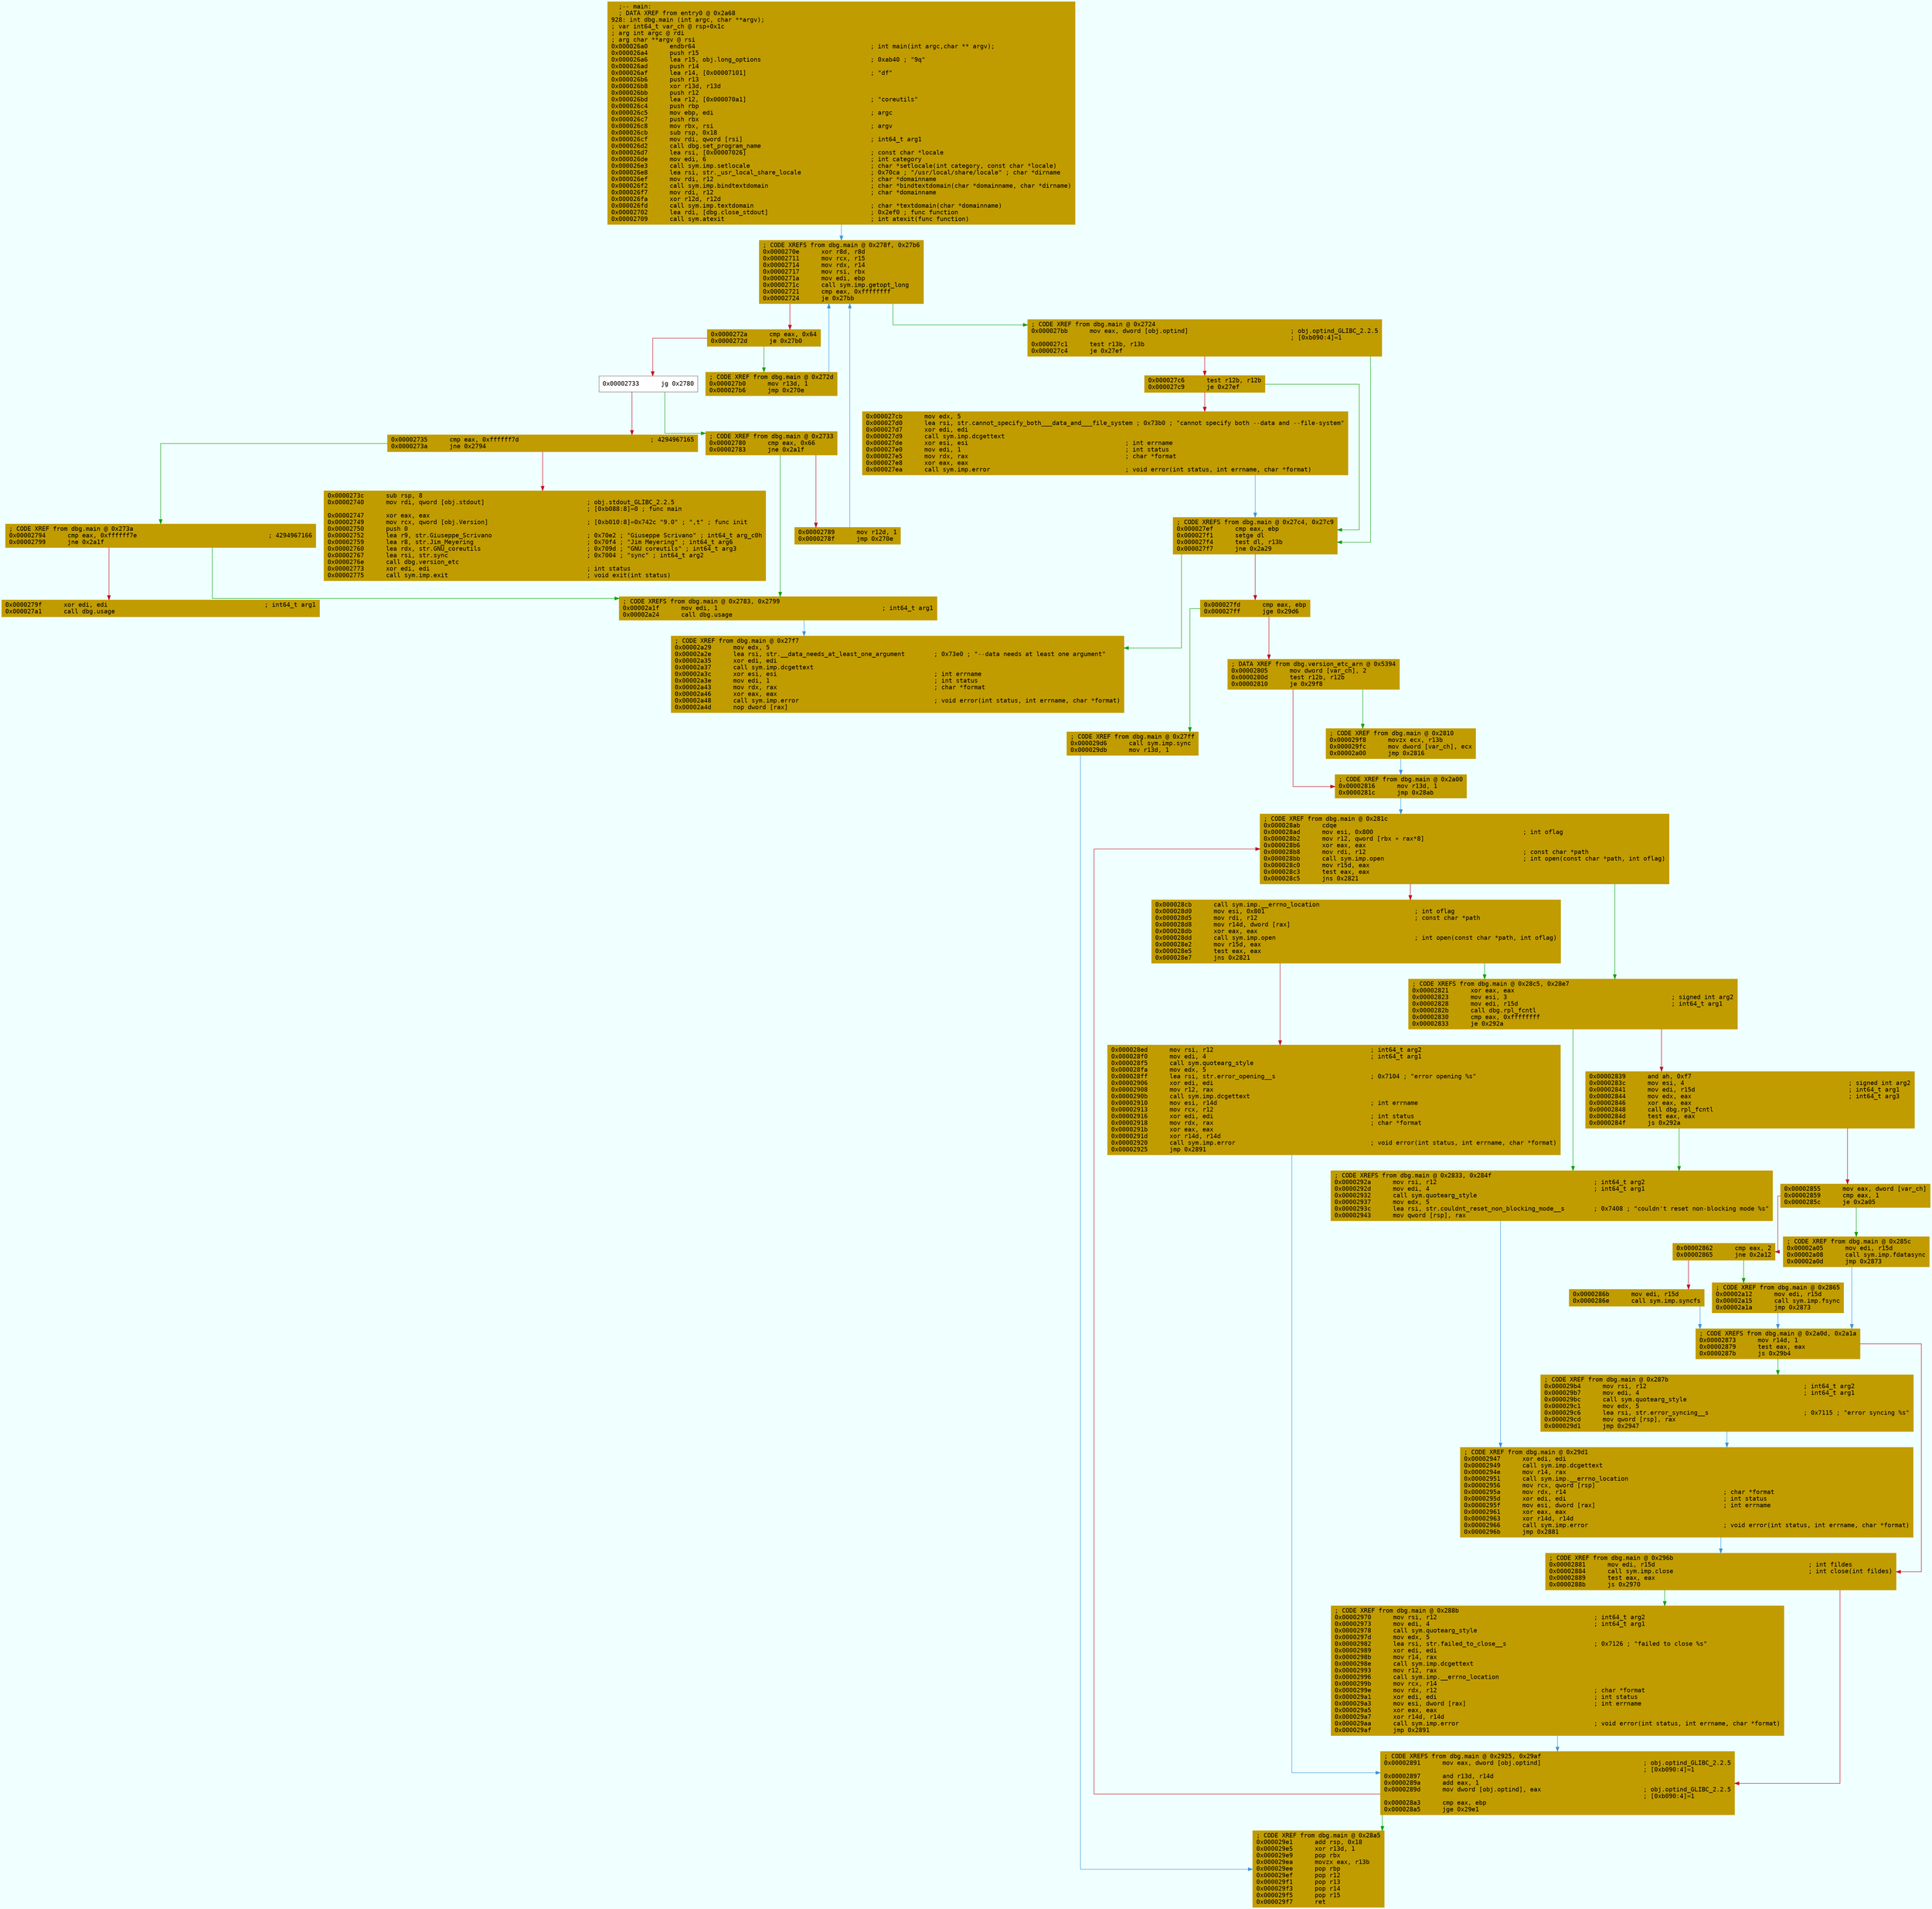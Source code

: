 digraph code {
	graph [bgcolor=azure fontsize=8 fontname="Courier" splines="ortho"];
	node [fillcolor=gray style=filled shape=box];
	edge [arrowhead="normal"];
	"0x000026a0" [URL="dbg.main/0x000026a0", fillcolor="#c19c00",color="#c19c00", fontname="Courier",label="  ;-- main:\l  ; DATA XREF from entry0 @ 0x2a68\l928: int dbg.main (int argc, char **argv);\l; var int64_t var_ch @ rsp+0x1c\l; arg int argc @ rdi\l; arg char **argv @ rsi\l0x000026a0      endbr64                                                ; int main(int argc,char ** argv);\l0x000026a4      push r15\l0x000026a6      lea r15, obj.long_options                              ; 0xab40 ; \"9q\"\l0x000026ad      push r14\l0x000026af      lea r14, [0x00007101]                                  ; \"df\"\l0x000026b6      push r13\l0x000026b8      xor r13d, r13d\l0x000026bb      push r12\l0x000026bd      lea r12, [0x000070a1]                                  ; \"coreutils\"\l0x000026c4      push rbp\l0x000026c5      mov ebp, edi                                           ; argc\l0x000026c7      push rbx\l0x000026c8      mov rbx, rsi                                           ; argv\l0x000026cb      sub rsp, 0x18\l0x000026cf      mov rdi, qword [rsi]                                   ; int64_t arg1\l0x000026d2      call dbg.set_program_name\l0x000026d7      lea rsi, [0x00007026]                                  ; const char *locale\l0x000026de      mov edi, 6                                             ; int category\l0x000026e3      call sym.imp.setlocale                                 ; char *setlocale(int category, const char *locale)\l0x000026e8      lea rsi, str._usr_local_share_locale                   ; 0x70ca ; \"/usr/local/share/locale\" ; char *dirname\l0x000026ef      mov rdi, r12                                           ; char *domainname\l0x000026f2      call sym.imp.bindtextdomain                            ; char *bindtextdomain(char *domainname, char *dirname)\l0x000026f7      mov rdi, r12                                           ; char *domainname\l0x000026fa      xor r12d, r12d\l0x000026fd      call sym.imp.textdomain                                ; char *textdomain(char *domainname)\l0x00002702      lea rdi, [dbg.close_stdout]                            ; 0x2ef0 ; func function\l0x00002709      call sym.atexit                                        ; int atexit(func function)\l"]
	"0x0000270e" [URL="dbg.main/0x0000270e", fillcolor="#c19c00",color="#c19c00", fontname="Courier",label="; CODE XREFS from dbg.main @ 0x278f, 0x27b6\l0x0000270e      xor r8d, r8d\l0x00002711      mov rcx, r15\l0x00002714      mov rdx, r14\l0x00002717      mov rsi, rbx\l0x0000271a      mov edi, ebp\l0x0000271c      call sym.imp.getopt_long\l0x00002721      cmp eax, 0xffffffff\l0x00002724      je 0x27bb\l"]
	"0x0000272a" [URL="dbg.main/0x0000272a", fillcolor="#c19c00",color="#c19c00", fontname="Courier",label="0x0000272a      cmp eax, 0x64\l0x0000272d      je 0x27b0\l"]
	"0x00002733" [URL="dbg.main/0x00002733", fillcolor="white",color="#767676", fontname="Courier",label="0x00002733      jg 0x2780\l"]
	"0x00002735" [URL="dbg.main/0x00002735", fillcolor="#c19c00",color="#c19c00", fontname="Courier",label="0x00002735      cmp eax, 0xffffff7d                                    ; 4294967165\l0x0000273a      jne 0x2794\l"]
	"0x0000273c" [URL="dbg.main/0x0000273c", fillcolor="#c19c00",color="#c19c00", fontname="Courier",label="0x0000273c      sub rsp, 8\l0x00002740      mov rdi, qword [obj.stdout]                            ; obj.stdout_GLIBC_2.2.5\l                                                                       ; [0xb088:8]=0 ; func main\l0x00002747      xor eax, eax\l0x00002749      mov rcx, qword [obj.Version]                           ; [0xb010:8]=0x742c \"9.0\" ; \",t\" ; func init\l0x00002750      push 0\l0x00002752      lea r9, str.Giuseppe_Scrivano                          ; 0x70e2 ; \"Giuseppe Scrivano\" ; int64_t arg_c0h\l0x00002759      lea r8, str.Jim_Meyering                               ; 0x70f4 ; \"Jim Meyering\" ; int64_t arg6\l0x00002760      lea rdx, str.GNU_coreutils                             ; 0x709d ; \"GNU coreutils\" ; int64_t arg3\l0x00002767      lea rsi, str.sync                                      ; 0x7004 ; \"sync\" ; int64_t arg2\l0x0000276e      call dbg.version_etc\l0x00002773      xor edi, edi                                           ; int status\l0x00002775      call sym.imp.exit                                      ; void exit(int status)\l"]
	"0x00002780" [URL="dbg.main/0x00002780", fillcolor="#c19c00",color="#c19c00", fontname="Courier",label="; CODE XREF from dbg.main @ 0x2733\l0x00002780      cmp eax, 0x66\l0x00002783      jne 0x2a1f\l"]
	"0x00002789" [URL="dbg.main/0x00002789", fillcolor="#c19c00",color="#c19c00", fontname="Courier",label="0x00002789      mov r12d, 1\l0x0000278f      jmp 0x270e\l"]
	"0x00002794" [URL="dbg.main/0x00002794", fillcolor="#c19c00",color="#c19c00", fontname="Courier",label="; CODE XREF from dbg.main @ 0x273a\l0x00002794      cmp eax, 0xffffff7e                                    ; 4294967166\l0x00002799      jne 0x2a1f\l"]
	"0x0000279f" [URL="dbg.main/0x0000279f", fillcolor="#c19c00",color="#c19c00", fontname="Courier",label="0x0000279f      xor edi, edi                                           ; int64_t arg1\l0x000027a1      call dbg.usage\l"]
	"0x000027b0" [URL="dbg.main/0x000027b0", fillcolor="#c19c00",color="#c19c00", fontname="Courier",label="; CODE XREF from dbg.main @ 0x272d\l0x000027b0      mov r13d, 1\l0x000027b6      jmp 0x270e\l"]
	"0x000027bb" [URL="dbg.main/0x000027bb", fillcolor="#c19c00",color="#c19c00", fontname="Courier",label="; CODE XREF from dbg.main @ 0x2724\l0x000027bb      mov eax, dword [obj.optind]                            ; obj.optind_GLIBC_2.2.5\l                                                                       ; [0xb090:4]=1\l0x000027c1      test r13b, r13b\l0x000027c4      je 0x27ef\l"]
	"0x000027c6" [URL="dbg.main/0x000027c6", fillcolor="#c19c00",color="#c19c00", fontname="Courier",label="0x000027c6      test r12b, r12b\l0x000027c9      je 0x27ef\l"]
	"0x000027cb" [URL="dbg.main/0x000027cb", fillcolor="#c19c00",color="#c19c00", fontname="Courier",label="0x000027cb      mov edx, 5\l0x000027d0      lea rsi, str.cannot_specify_both___data_and___file_system ; 0x73b0 ; \"cannot specify both --data and --file-system\"\l0x000027d7      xor edi, edi\l0x000027d9      call sym.imp.dcgettext\l0x000027de      xor esi, esi                                           ; int errname\l0x000027e0      mov edi, 1                                             ; int status\l0x000027e5      mov rdx, rax                                           ; char *format\l0x000027e8      xor eax, eax\l0x000027ea      call sym.imp.error                                     ; void error(int status, int errname, char *format)\l"]
	"0x000027ef" [URL="dbg.main/0x000027ef", fillcolor="#c19c00",color="#c19c00", fontname="Courier",label="; CODE XREFS from dbg.main @ 0x27c4, 0x27c9\l0x000027ef      cmp eax, ebp\l0x000027f1      setge dl\l0x000027f4      test dl, r13b\l0x000027f7      jne 0x2a29\l"]
	"0x000027fd" [URL="dbg.main/0x000027fd", fillcolor="#c19c00",color="#c19c00", fontname="Courier",label="0x000027fd      cmp eax, ebp\l0x000027ff      jge 0x29d6\l"]
	"0x00002805" [URL="dbg.main/0x00002805", fillcolor="#c19c00",color="#c19c00", fontname="Courier",label="; DATA XREF from dbg.version_etc_arn @ 0x5394\l0x00002805      mov dword [var_ch], 2\l0x0000280d      test r12b, r12b\l0x00002810      je 0x29f8\l"]
	"0x00002816" [URL="dbg.main/0x00002816", fillcolor="#c19c00",color="#c19c00", fontname="Courier",label="; CODE XREF from dbg.main @ 0x2a00\l0x00002816      mov r13d, 1\l0x0000281c      jmp 0x28ab\l"]
	"0x00002821" [URL="dbg.main/0x00002821", fillcolor="#c19c00",color="#c19c00", fontname="Courier",label="; CODE XREFS from dbg.main @ 0x28c5, 0x28e7\l0x00002821      xor eax, eax\l0x00002823      mov esi, 3                                             ; signed int arg2\l0x00002828      mov edi, r15d                                          ; int64_t arg1\l0x0000282b      call dbg.rpl_fcntl\l0x00002830      cmp eax, 0xffffffff\l0x00002833      je 0x292a\l"]
	"0x00002839" [URL="dbg.main/0x00002839", fillcolor="#c19c00",color="#c19c00", fontname="Courier",label="0x00002839      and ah, 0xf7\l0x0000283c      mov esi, 4                                             ; signed int arg2\l0x00002841      mov edi, r15d                                          ; int64_t arg1\l0x00002844      mov edx, eax                                           ; int64_t arg3\l0x00002846      xor eax, eax\l0x00002848      call dbg.rpl_fcntl\l0x0000284d      test eax, eax\l0x0000284f      js 0x292a\l"]
	"0x00002855" [URL="dbg.main/0x00002855", fillcolor="#c19c00",color="#c19c00", fontname="Courier",label="0x00002855      mov eax, dword [var_ch]\l0x00002859      cmp eax, 1\l0x0000285c      je 0x2a05\l"]
	"0x00002862" [URL="dbg.main/0x00002862", fillcolor="#c19c00",color="#c19c00", fontname="Courier",label="0x00002862      cmp eax, 2\l0x00002865      jne 0x2a12\l"]
	"0x0000286b" [URL="dbg.main/0x0000286b", fillcolor="#c19c00",color="#c19c00", fontname="Courier",label="0x0000286b      mov edi, r15d\l0x0000286e      call sym.imp.syncfs\l"]
	"0x00002873" [URL="dbg.main/0x00002873", fillcolor="#c19c00",color="#c19c00", fontname="Courier",label="; CODE XREFS from dbg.main @ 0x2a0d, 0x2a1a\l0x00002873      mov r14d, 1\l0x00002879      test eax, eax\l0x0000287b      js 0x29b4\l"]
	"0x00002881" [URL="dbg.main/0x00002881", fillcolor="#c19c00",color="#c19c00", fontname="Courier",label="; CODE XREF from dbg.main @ 0x296b\l0x00002881      mov edi, r15d                                          ; int fildes\l0x00002884      call sym.imp.close                                     ; int close(int fildes)\l0x00002889      test eax, eax\l0x0000288b      js 0x2970\l"]
	"0x00002891" [URL="dbg.main/0x00002891", fillcolor="#c19c00",color="#c19c00", fontname="Courier",label="; CODE XREFS from dbg.main @ 0x2925, 0x29af\l0x00002891      mov eax, dword [obj.optind]                            ; obj.optind_GLIBC_2.2.5\l                                                                       ; [0xb090:4]=1\l0x00002897      and r13d, r14d\l0x0000289a      add eax, 1\l0x0000289d      mov dword [obj.optind], eax                            ; obj.optind_GLIBC_2.2.5\l                                                                       ; [0xb090:4]=1\l0x000028a3      cmp eax, ebp\l0x000028a5      jge 0x29e1\l"]
	"0x000028ab" [URL="dbg.main/0x000028ab", fillcolor="#c19c00",color="#c19c00", fontname="Courier",label="; CODE XREF from dbg.main @ 0x281c\l0x000028ab      cdqe\l0x000028ad      mov esi, 0x800                                         ; int oflag\l0x000028b2      mov r12, qword [rbx + rax*8]\l0x000028b6      xor eax, eax\l0x000028b8      mov rdi, r12                                           ; const char *path\l0x000028bb      call sym.imp.open                                      ; int open(const char *path, int oflag)\l0x000028c0      mov r15d, eax\l0x000028c3      test eax, eax\l0x000028c5      jns 0x2821\l"]
	"0x000028cb" [URL="dbg.main/0x000028cb", fillcolor="#c19c00",color="#c19c00", fontname="Courier",label="0x000028cb      call sym.imp.__errno_location\l0x000028d0      mov esi, 0x801                                         ; int oflag\l0x000028d5      mov rdi, r12                                           ; const char *path\l0x000028d8      mov r14d, dword [rax]\l0x000028db      xor eax, eax\l0x000028dd      call sym.imp.open                                      ; int open(const char *path, int oflag)\l0x000028e2      mov r15d, eax\l0x000028e5      test eax, eax\l0x000028e7      jns 0x2821\l"]
	"0x000028ed" [URL="dbg.main/0x000028ed", fillcolor="#c19c00",color="#c19c00", fontname="Courier",label="0x000028ed      mov rsi, r12                                           ; int64_t arg2\l0x000028f0      mov edi, 4                                             ; int64_t arg1\l0x000028f5      call sym.quotearg_style\l0x000028fa      mov edx, 5\l0x000028ff      lea rsi, str.error_opening__s                          ; 0x7104 ; \"error opening %s\"\l0x00002906      xor edi, edi\l0x00002908      mov r12, rax\l0x0000290b      call sym.imp.dcgettext\l0x00002910      mov esi, r14d                                          ; int errname\l0x00002913      mov rcx, r12\l0x00002916      xor edi, edi                                           ; int status\l0x00002918      mov rdx, rax                                           ; char *format\l0x0000291b      xor eax, eax\l0x0000291d      xor r14d, r14d\l0x00002920      call sym.imp.error                                     ; void error(int status, int errname, char *format)\l0x00002925      jmp 0x2891\l"]
	"0x0000292a" [URL="dbg.main/0x0000292a", fillcolor="#c19c00",color="#c19c00", fontname="Courier",label="; CODE XREFS from dbg.main @ 0x2833, 0x284f\l0x0000292a      mov rsi, r12                                           ; int64_t arg2\l0x0000292d      mov edi, 4                                             ; int64_t arg1\l0x00002932      call sym.quotearg_style\l0x00002937      mov edx, 5\l0x0000293c      lea rsi, str.couldnt_reset_non_blocking_mode__s        ; 0x7408 ; \"couldn't reset non-blocking mode %s\"\l0x00002943      mov qword [rsp], rax\l"]
	"0x00002947" [URL="dbg.main/0x00002947", fillcolor="#c19c00",color="#c19c00", fontname="Courier",label="; CODE XREF from dbg.main @ 0x29d1\l0x00002947      xor edi, edi\l0x00002949      call sym.imp.dcgettext\l0x0000294e      mov r14, rax\l0x00002951      call sym.imp.__errno_location\l0x00002956      mov rcx, qword [rsp]\l0x0000295a      mov rdx, r14                                           ; char *format\l0x0000295d      xor edi, edi                                           ; int status\l0x0000295f      mov esi, dword [rax]                                   ; int errname\l0x00002961      xor eax, eax\l0x00002963      xor r14d, r14d\l0x00002966      call sym.imp.error                                     ; void error(int status, int errname, char *format)\l0x0000296b      jmp 0x2881\l"]
	"0x00002970" [URL="dbg.main/0x00002970", fillcolor="#c19c00",color="#c19c00", fontname="Courier",label="; CODE XREF from dbg.main @ 0x288b\l0x00002970      mov rsi, r12                                           ; int64_t arg2\l0x00002973      mov edi, 4                                             ; int64_t arg1\l0x00002978      call sym.quotearg_style\l0x0000297d      mov edx, 5\l0x00002982      lea rsi, str.failed_to_close__s                        ; 0x7126 ; \"failed to close %s\"\l0x00002989      xor edi, edi\l0x0000298b      mov r14, rax\l0x0000298e      call sym.imp.dcgettext\l0x00002993      mov r12, rax\l0x00002996      call sym.imp.__errno_location\l0x0000299b      mov rcx, r14\l0x0000299e      mov rdx, r12                                           ; char *format\l0x000029a1      xor edi, edi                                           ; int status\l0x000029a3      mov esi, dword [rax]                                   ; int errname\l0x000029a5      xor eax, eax\l0x000029a7      xor r14d, r14d\l0x000029aa      call sym.imp.error                                     ; void error(int status, int errname, char *format)\l0x000029af      jmp 0x2891\l"]
	"0x000029b4" [URL="dbg.main/0x000029b4", fillcolor="#c19c00",color="#c19c00", fontname="Courier",label="; CODE XREF from dbg.main @ 0x287b\l0x000029b4      mov rsi, r12                                           ; int64_t arg2\l0x000029b7      mov edi, 4                                             ; int64_t arg1\l0x000029bc      call sym.quotearg_style\l0x000029c1      mov edx, 5\l0x000029c6      lea rsi, str.error_syncing__s                          ; 0x7115 ; \"error syncing %s\"\l0x000029cd      mov qword [rsp], rax\l0x000029d1      jmp 0x2947\l"]
	"0x000029d6" [URL="dbg.main/0x000029d6", fillcolor="#c19c00",color="#c19c00", fontname="Courier",label="; CODE XREF from dbg.main @ 0x27ff\l0x000029d6      call sym.imp.sync\l0x000029db      mov r13d, 1\l"]
	"0x000029e1" [URL="dbg.main/0x000029e1", fillcolor="#c19c00",color="#c19c00", fontname="Courier",label="; CODE XREF from dbg.main @ 0x28a5\l0x000029e1      add rsp, 0x18\l0x000029e5      xor r13d, 1\l0x000029e9      pop rbx\l0x000029ea      movzx eax, r13b\l0x000029ee      pop rbp\l0x000029ef      pop r12\l0x000029f1      pop r13\l0x000029f3      pop r14\l0x000029f5      pop r15\l0x000029f7      ret\l"]
	"0x000029f8" [URL="dbg.main/0x000029f8", fillcolor="#c19c00",color="#c19c00", fontname="Courier",label="; CODE XREF from dbg.main @ 0x2810\l0x000029f8      movzx ecx, r13b\l0x000029fc      mov dword [var_ch], ecx\l0x00002a00      jmp 0x2816\l"]
	"0x00002a05" [URL="dbg.main/0x00002a05", fillcolor="#c19c00",color="#c19c00", fontname="Courier",label="; CODE XREF from dbg.main @ 0x285c\l0x00002a05      mov edi, r15d\l0x00002a08      call sym.imp.fdatasync\l0x00002a0d      jmp 0x2873\l"]
	"0x00002a12" [URL="dbg.main/0x00002a12", fillcolor="#c19c00",color="#c19c00", fontname="Courier",label="; CODE XREF from dbg.main @ 0x2865\l0x00002a12      mov edi, r15d\l0x00002a15      call sym.imp.fsync\l0x00002a1a      jmp 0x2873\l"]
	"0x00002a1f" [URL="dbg.main/0x00002a1f", fillcolor="#c19c00",color="#c19c00", fontname="Courier",label="; CODE XREFS from dbg.main @ 0x2783, 0x2799\l0x00002a1f      mov edi, 1                                             ; int64_t arg1\l0x00002a24      call dbg.usage\l"]
	"0x00002a29" [URL="dbg.main/0x00002a29", fillcolor="#c19c00",color="#c19c00", fontname="Courier",label="; CODE XREF from dbg.main @ 0x27f7\l0x00002a29      mov edx, 5\l0x00002a2e      lea rsi, str.__data_needs_at_least_one_argument        ; 0x73e0 ; \"--data needs at least one argument\"\l0x00002a35      xor edi, edi\l0x00002a37      call sym.imp.dcgettext\l0x00002a3c      xor esi, esi                                           ; int errname\l0x00002a3e      mov edi, 1                                             ; int status\l0x00002a43      mov rdx, rax                                           ; char *format\l0x00002a46      xor eax, eax\l0x00002a48      call sym.imp.error                                     ; void error(int status, int errname, char *format)\l0x00002a4d      nop dword [rax]\l"]
        "0x000026a0" -> "0x0000270e" [color="#3a96dd"];
        "0x0000270e" -> "0x000027bb" [color="#13a10e"];
        "0x0000270e" -> "0x0000272a" [color="#c50f1f"];
        "0x0000272a" -> "0x000027b0" [color="#13a10e"];
        "0x0000272a" -> "0x00002733" [color="#c50f1f"];
        "0x00002733" -> "0x00002780" [color="#13a10e"];
        "0x00002733" -> "0x00002735" [color="#c50f1f"];
        "0x00002735" -> "0x00002794" [color="#13a10e"];
        "0x00002735" -> "0x0000273c" [color="#c50f1f"];
        "0x00002780" -> "0x00002a1f" [color="#13a10e"];
        "0x00002780" -> "0x00002789" [color="#c50f1f"];
        "0x00002789" -> "0x0000270e" [color="#3a96dd"];
        "0x00002794" -> "0x00002a1f" [color="#13a10e"];
        "0x00002794" -> "0x0000279f" [color="#c50f1f"];
        "0x000027b0" -> "0x0000270e" [color="#3a96dd"];
        "0x000027bb" -> "0x000027ef" [color="#13a10e"];
        "0x000027bb" -> "0x000027c6" [color="#c50f1f"];
        "0x000027c6" -> "0x000027ef" [color="#13a10e"];
        "0x000027c6" -> "0x000027cb" [color="#c50f1f"];
        "0x000027cb" -> "0x000027ef" [color="#3a96dd"];
        "0x000027ef" -> "0x00002a29" [color="#13a10e"];
        "0x000027ef" -> "0x000027fd" [color="#c50f1f"];
        "0x000027fd" -> "0x000029d6" [color="#13a10e"];
        "0x000027fd" -> "0x00002805" [color="#c50f1f"];
        "0x00002805" -> "0x000029f8" [color="#13a10e"];
        "0x00002805" -> "0x00002816" [color="#c50f1f"];
        "0x00002816" -> "0x000028ab" [color="#3a96dd"];
        "0x00002821" -> "0x0000292a" [color="#13a10e"];
        "0x00002821" -> "0x00002839" [color="#c50f1f"];
        "0x00002839" -> "0x0000292a" [color="#13a10e"];
        "0x00002839" -> "0x00002855" [color="#c50f1f"];
        "0x00002855" -> "0x00002a05" [color="#13a10e"];
        "0x00002855" -> "0x00002862" [color="#c50f1f"];
        "0x00002862" -> "0x00002a12" [color="#13a10e"];
        "0x00002862" -> "0x0000286b" [color="#c50f1f"];
        "0x0000286b" -> "0x00002873" [color="#3a96dd"];
        "0x00002873" -> "0x000029b4" [color="#13a10e"];
        "0x00002873" -> "0x00002881" [color="#c50f1f"];
        "0x00002881" -> "0x00002970" [color="#13a10e"];
        "0x00002881" -> "0x00002891" [color="#c50f1f"];
        "0x00002891" -> "0x000029e1" [color="#13a10e"];
        "0x00002891" -> "0x000028ab" [color="#c50f1f"];
        "0x000028ab" -> "0x00002821" [color="#13a10e"];
        "0x000028ab" -> "0x000028cb" [color="#c50f1f"];
        "0x000028cb" -> "0x00002821" [color="#13a10e"];
        "0x000028cb" -> "0x000028ed" [color="#c50f1f"];
        "0x000028ed" -> "0x00002891" [color="#3a96dd"];
        "0x0000292a" -> "0x00002947" [color="#3a96dd"];
        "0x00002947" -> "0x00002881" [color="#3a96dd"];
        "0x00002970" -> "0x00002891" [color="#3a96dd"];
        "0x000029b4" -> "0x00002947" [color="#3a96dd"];
        "0x000029d6" -> "0x000029e1" [color="#3a96dd"];
        "0x000029f8" -> "0x00002816" [color="#3a96dd"];
        "0x00002a05" -> "0x00002873" [color="#3a96dd"];
        "0x00002a12" -> "0x00002873" [color="#3a96dd"];
        "0x00002a1f" -> "0x00002a29" [color="#3a96dd"];
}
